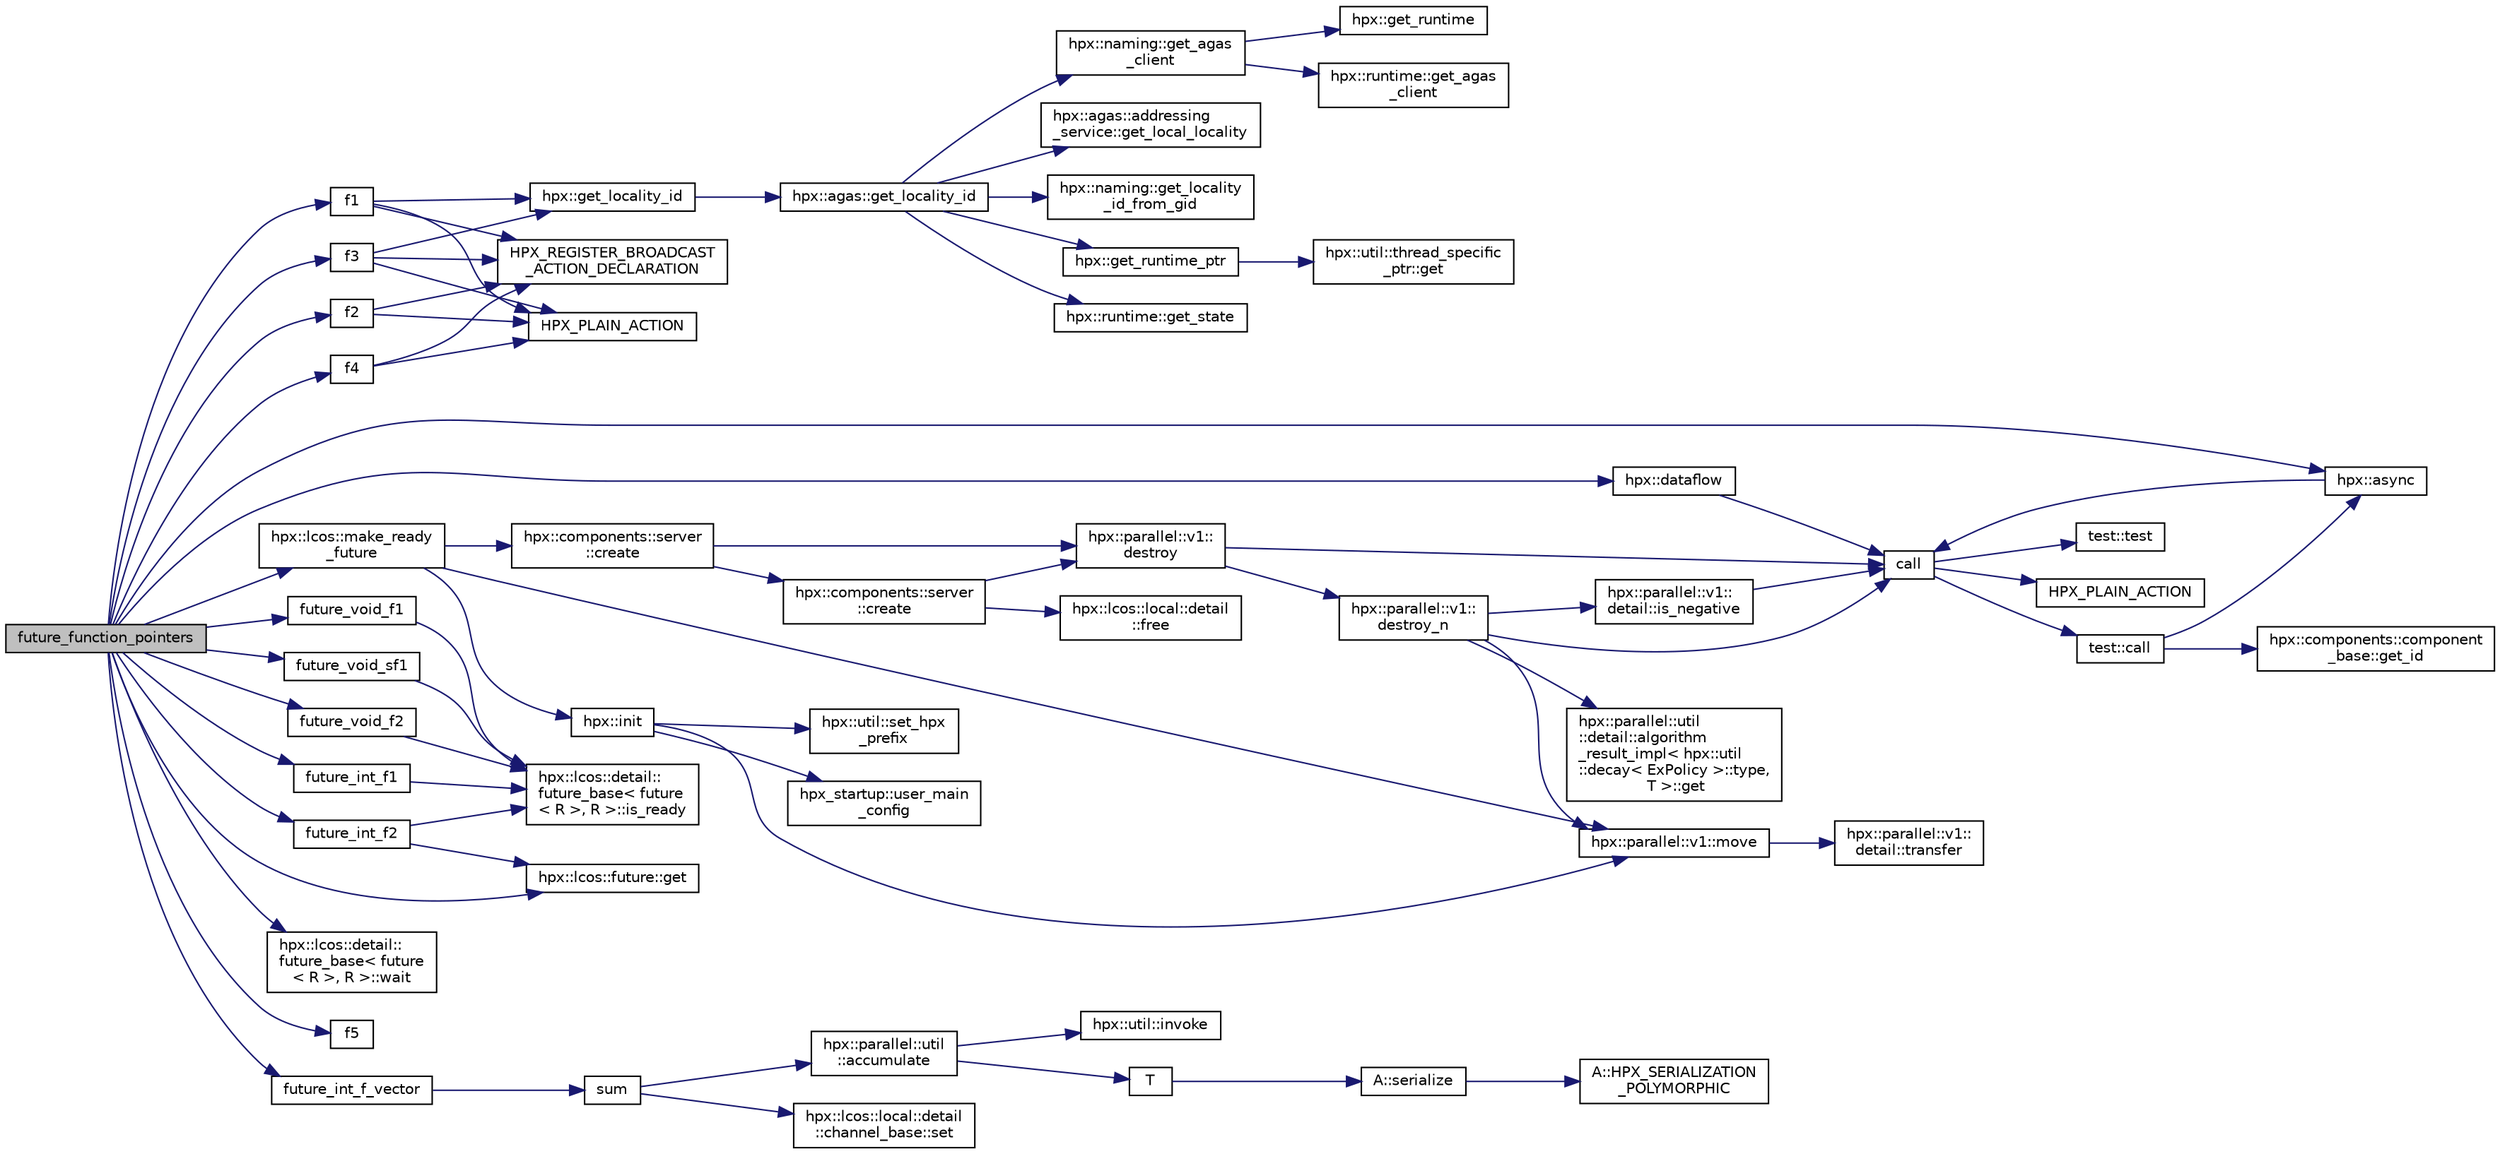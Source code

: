 digraph "future_function_pointers"
{
  edge [fontname="Helvetica",fontsize="10",labelfontname="Helvetica",labelfontsize="10"];
  node [fontname="Helvetica",fontsize="10",shape=record];
  rankdir="LR";
  Node56 [label="future_function_pointers",height=0.2,width=0.4,color="black", fillcolor="grey75", style="filled", fontcolor="black"];
  Node56 -> Node57 [color="midnightblue",fontsize="10",style="solid",fontname="Helvetica"];
  Node57 [label="f1",height=0.2,width=0.4,color="black", fillcolor="white", style="filled",URL="$d8/d8b/broadcast_8cpp.html#a1751fbd41f2529b84514a9dbd767959a"];
  Node57 -> Node58 [color="midnightblue",fontsize="10",style="solid",fontname="Helvetica"];
  Node58 [label="hpx::get_locality_id",height=0.2,width=0.4,color="black", fillcolor="white", style="filled",URL="$d8/d83/namespacehpx.html#a158d7c54a657bb364c1704033010697b",tooltip="Return the number of the locality this function is being called from. "];
  Node58 -> Node59 [color="midnightblue",fontsize="10",style="solid",fontname="Helvetica"];
  Node59 [label="hpx::agas::get_locality_id",height=0.2,width=0.4,color="black", fillcolor="white", style="filled",URL="$dc/d54/namespacehpx_1_1agas.html#a491cc2ddecdf0f1a9129900caa6a4d3e"];
  Node59 -> Node60 [color="midnightblue",fontsize="10",style="solid",fontname="Helvetica"];
  Node60 [label="hpx::get_runtime_ptr",height=0.2,width=0.4,color="black", fillcolor="white", style="filled",URL="$d8/d83/namespacehpx.html#af29daf2bb3e01b4d6495a1742b6cce64"];
  Node60 -> Node61 [color="midnightblue",fontsize="10",style="solid",fontname="Helvetica"];
  Node61 [label="hpx::util::thread_specific\l_ptr::get",height=0.2,width=0.4,color="black", fillcolor="white", style="filled",URL="$d4/d4c/structhpx_1_1util_1_1thread__specific__ptr.html#a3b27d8520710478aa41d1f74206bdba9"];
  Node59 -> Node62 [color="midnightblue",fontsize="10",style="solid",fontname="Helvetica"];
  Node62 [label="hpx::runtime::get_state",height=0.2,width=0.4,color="black", fillcolor="white", style="filled",URL="$d0/d7b/classhpx_1_1runtime.html#ab405f80e060dac95d624520f38b0524c"];
  Node59 -> Node63 [color="midnightblue",fontsize="10",style="solid",fontname="Helvetica"];
  Node63 [label="hpx::naming::get_agas\l_client",height=0.2,width=0.4,color="black", fillcolor="white", style="filled",URL="$d4/dc9/namespacehpx_1_1naming.html#a0408fffd5d34b620712a801b0ae3b032"];
  Node63 -> Node64 [color="midnightblue",fontsize="10",style="solid",fontname="Helvetica"];
  Node64 [label="hpx::get_runtime",height=0.2,width=0.4,color="black", fillcolor="white", style="filled",URL="$d8/d83/namespacehpx.html#aef902cc6c7dd3b9fbadf34d1e850a070"];
  Node63 -> Node65 [color="midnightblue",fontsize="10",style="solid",fontname="Helvetica"];
  Node65 [label="hpx::runtime::get_agas\l_client",height=0.2,width=0.4,color="black", fillcolor="white", style="filled",URL="$d0/d7b/classhpx_1_1runtime.html#aeb5dddd30d6b9861669af8ad44d1a96a"];
  Node59 -> Node66 [color="midnightblue",fontsize="10",style="solid",fontname="Helvetica"];
  Node66 [label="hpx::agas::addressing\l_service::get_local_locality",height=0.2,width=0.4,color="black", fillcolor="white", style="filled",URL="$db/d58/structhpx_1_1agas_1_1addressing__service.html#ab52c19a37c2a7a006c6c15f90ad0539c"];
  Node59 -> Node67 [color="midnightblue",fontsize="10",style="solid",fontname="Helvetica"];
  Node67 [label="hpx::naming::get_locality\l_id_from_gid",height=0.2,width=0.4,color="black", fillcolor="white", style="filled",URL="$d4/dc9/namespacehpx_1_1naming.html#a7fd43037784560bd04fda9b49e33529f"];
  Node57 -> Node68 [color="midnightblue",fontsize="10",style="solid",fontname="Helvetica"];
  Node68 [label="HPX_PLAIN_ACTION",height=0.2,width=0.4,color="black", fillcolor="white", style="filled",URL="$d8/d8b/broadcast_8cpp.html#a19685a0394ce6a99351f7a679f6eeefc"];
  Node57 -> Node69 [color="midnightblue",fontsize="10",style="solid",fontname="Helvetica"];
  Node69 [label="HPX_REGISTER_BROADCAST\l_ACTION_DECLARATION",height=0.2,width=0.4,color="black", fillcolor="white", style="filled",URL="$d7/d38/addressing__service_8cpp.html#a573d764d9cb34eec46a4bdffcf07875f"];
  Node56 -> Node70 [color="midnightblue",fontsize="10",style="solid",fontname="Helvetica"];
  Node70 [label="hpx::dataflow",height=0.2,width=0.4,color="black", fillcolor="white", style="filled",URL="$d8/d83/namespacehpx.html#af190603b22ee0808033d551c432b182e"];
  Node70 -> Node71 [color="midnightblue",fontsize="10",style="solid",fontname="Helvetica"];
  Node71 [label="call",height=0.2,width=0.4,color="black", fillcolor="white", style="filled",URL="$d2/d67/promise__1620_8cpp.html#a58357f0b82bc761e1d0b9091ed563a70"];
  Node71 -> Node72 [color="midnightblue",fontsize="10",style="solid",fontname="Helvetica"];
  Node72 [label="test::test",height=0.2,width=0.4,color="black", fillcolor="white", style="filled",URL="$d8/d89/structtest.html#ab42d5ece712d716b04cb3f686f297a26"];
  Node71 -> Node73 [color="midnightblue",fontsize="10",style="solid",fontname="Helvetica"];
  Node73 [label="HPX_PLAIN_ACTION",height=0.2,width=0.4,color="black", fillcolor="white", style="filled",URL="$d2/d67/promise__1620_8cpp.html#ab96aab827a4b1fcaf66cfe0ba83fef23"];
  Node71 -> Node74 [color="midnightblue",fontsize="10",style="solid",fontname="Helvetica"];
  Node74 [label="test::call",height=0.2,width=0.4,color="black", fillcolor="white", style="filled",URL="$d8/d89/structtest.html#aeb29e7ed6518b9426ccf1344c52620ae"];
  Node74 -> Node75 [color="midnightblue",fontsize="10",style="solid",fontname="Helvetica"];
  Node75 [label="hpx::async",height=0.2,width=0.4,color="black", fillcolor="white", style="filled",URL="$d8/d83/namespacehpx.html#acb7d8e37b73b823956ce144f9a57eaa4"];
  Node75 -> Node71 [color="midnightblue",fontsize="10",style="solid",fontname="Helvetica"];
  Node74 -> Node76 [color="midnightblue",fontsize="10",style="solid",fontname="Helvetica"];
  Node76 [label="hpx::components::component\l_base::get_id",height=0.2,width=0.4,color="black", fillcolor="white", style="filled",URL="$d2/de6/classhpx_1_1components_1_1component__base.html#a4c8fd93514039bdf01c48d66d82b19cd"];
  Node56 -> Node77 [color="midnightblue",fontsize="10",style="solid",fontname="Helvetica"];
  Node77 [label="future_void_f1",height=0.2,width=0.4,color="black", fillcolor="white", style="filled",URL="$d2/d73/local__dataflow__executor_8cpp.html#a9562f3dcd039b16be16607e66538336c"];
  Node77 -> Node78 [color="midnightblue",fontsize="10",style="solid",fontname="Helvetica"];
  Node78 [label="hpx::lcos::detail::\lfuture_base\< future\l\< R \>, R \>::is_ready",height=0.2,width=0.4,color="black", fillcolor="white", style="filled",URL="$d5/dd7/classhpx_1_1lcos_1_1detail_1_1future__base.html#a628625094362627e776fe22b68404111"];
  Node56 -> Node75 [color="midnightblue",fontsize="10",style="solid",fontname="Helvetica"];
  Node56 -> Node79 [color="midnightblue",fontsize="10",style="solid",fontname="Helvetica"];
  Node79 [label="future_void_sf1",height=0.2,width=0.4,color="black", fillcolor="white", style="filled",URL="$d2/d73/local__dataflow__executor_8cpp.html#aa1903ca7b5c793ccc36c665a950bf0b6"];
  Node79 -> Node78 [color="midnightblue",fontsize="10",style="solid",fontname="Helvetica"];
  Node56 -> Node80 [color="midnightblue",fontsize="10",style="solid",fontname="Helvetica"];
  Node80 [label="hpx::lcos::make_ready\l_future",height=0.2,width=0.4,color="black", fillcolor="white", style="filled",URL="$d2/dc9/namespacehpx_1_1lcos.html#a42997564ddfde91d475b8a2cea8f53e4"];
  Node80 -> Node81 [color="midnightblue",fontsize="10",style="solid",fontname="Helvetica"];
  Node81 [label="hpx::init",height=0.2,width=0.4,color="black", fillcolor="white", style="filled",URL="$d8/d83/namespacehpx.html#a3c694ea960b47c56b33351ba16e3d76b",tooltip="Main entry point for launching the HPX runtime system. "];
  Node81 -> Node82 [color="midnightblue",fontsize="10",style="solid",fontname="Helvetica"];
  Node82 [label="hpx::util::set_hpx\l_prefix",height=0.2,width=0.4,color="black", fillcolor="white", style="filled",URL="$df/dad/namespacehpx_1_1util.html#ae40a23c1ba0a48d9304dcf717a95793e"];
  Node81 -> Node83 [color="midnightblue",fontsize="10",style="solid",fontname="Helvetica"];
  Node83 [label="hpx_startup::user_main\l_config",height=0.2,width=0.4,color="black", fillcolor="white", style="filled",URL="$d3/dd2/namespacehpx__startup.html#aaac571d88bd3912a4225a23eb3261637"];
  Node81 -> Node84 [color="midnightblue",fontsize="10",style="solid",fontname="Helvetica"];
  Node84 [label="hpx::parallel::v1::move",height=0.2,width=0.4,color="black", fillcolor="white", style="filled",URL="$db/db9/namespacehpx_1_1parallel_1_1v1.html#aa7c4ede081ce786c9d1eb1adff495cfc"];
  Node84 -> Node85 [color="midnightblue",fontsize="10",style="solid",fontname="Helvetica"];
  Node85 [label="hpx::parallel::v1::\ldetail::transfer",height=0.2,width=0.4,color="black", fillcolor="white", style="filled",URL="$d2/ddd/namespacehpx_1_1parallel_1_1v1_1_1detail.html#ab1b56a05e1885ca7cc7ffa1804dd2f3c"];
  Node80 -> Node86 [color="midnightblue",fontsize="10",style="solid",fontname="Helvetica"];
  Node86 [label="hpx::components::server\l::create",height=0.2,width=0.4,color="black", fillcolor="white", style="filled",URL="$d2/da2/namespacehpx_1_1components_1_1server.html#ac776c89f3d68ceb910e8cee9fa937ab4",tooltip="Create arrays of components using their default constructor. "];
  Node86 -> Node87 [color="midnightblue",fontsize="10",style="solid",fontname="Helvetica"];
  Node87 [label="hpx::components::server\l::create",height=0.2,width=0.4,color="black", fillcolor="white", style="filled",URL="$d2/da2/namespacehpx_1_1components_1_1server.html#a77d26de181c97b444565e230577981bd"];
  Node87 -> Node88 [color="midnightblue",fontsize="10",style="solid",fontname="Helvetica"];
  Node88 [label="hpx::lcos::local::detail\l::free",height=0.2,width=0.4,color="black", fillcolor="white", style="filled",URL="$d4/dcb/namespacehpx_1_1lcos_1_1local_1_1detail.html#a55a940f019734e9bb045dc123cd80e48"];
  Node87 -> Node89 [color="midnightblue",fontsize="10",style="solid",fontname="Helvetica"];
  Node89 [label="hpx::parallel::v1::\ldestroy",height=0.2,width=0.4,color="black", fillcolor="white", style="filled",URL="$db/db9/namespacehpx_1_1parallel_1_1v1.html#acf303558375048e8a7cc9a2c2e09477f"];
  Node89 -> Node71 [color="midnightblue",fontsize="10",style="solid",fontname="Helvetica"];
  Node89 -> Node90 [color="midnightblue",fontsize="10",style="solid",fontname="Helvetica"];
  Node90 [label="hpx::parallel::v1::\ldestroy_n",height=0.2,width=0.4,color="black", fillcolor="white", style="filled",URL="$db/db9/namespacehpx_1_1parallel_1_1v1.html#a71d0691132a300690163f5636bcd5bd3"];
  Node90 -> Node91 [color="midnightblue",fontsize="10",style="solid",fontname="Helvetica"];
  Node91 [label="hpx::parallel::v1::\ldetail::is_negative",height=0.2,width=0.4,color="black", fillcolor="white", style="filled",URL="$d2/ddd/namespacehpx_1_1parallel_1_1v1_1_1detail.html#adf2e40fc4b20ad0fd442ee3118a4d527"];
  Node91 -> Node71 [color="midnightblue",fontsize="10",style="solid",fontname="Helvetica"];
  Node90 -> Node92 [color="midnightblue",fontsize="10",style="solid",fontname="Helvetica"];
  Node92 [label="hpx::parallel::util\l::detail::algorithm\l_result_impl\< hpx::util\l::decay\< ExPolicy \>::type,\l T \>::get",height=0.2,width=0.4,color="black", fillcolor="white", style="filled",URL="$d2/d42/structhpx_1_1parallel_1_1util_1_1detail_1_1algorithm__result__impl.html#ab5b051e8ec74eff5e0e62fd63f5d377e"];
  Node90 -> Node84 [color="midnightblue",fontsize="10",style="solid",fontname="Helvetica"];
  Node90 -> Node71 [color="midnightblue",fontsize="10",style="solid",fontname="Helvetica"];
  Node86 -> Node89 [color="midnightblue",fontsize="10",style="solid",fontname="Helvetica"];
  Node80 -> Node84 [color="midnightblue",fontsize="10",style="solid",fontname="Helvetica"];
  Node56 -> Node93 [color="midnightblue",fontsize="10",style="solid",fontname="Helvetica"];
  Node93 [label="hpx::lcos::detail::\lfuture_base\< future\l\< R \>, R \>::wait",height=0.2,width=0.4,color="black", fillcolor="white", style="filled",URL="$d5/dd7/classhpx_1_1lcos_1_1detail_1_1future__base.html#a028190ad98b2865e267745247b6b5ae8"];
  Node56 -> Node94 [color="midnightblue",fontsize="10",style="solid",fontname="Helvetica"];
  Node94 [label="f2",height=0.2,width=0.4,color="black", fillcolor="white", style="filled",URL="$d8/d8b/broadcast_8cpp.html#a90b718127ae383af9c1b52fb8d5e1166"];
  Node94 -> Node68 [color="midnightblue",fontsize="10",style="solid",fontname="Helvetica"];
  Node94 -> Node69 [color="midnightblue",fontsize="10",style="solid",fontname="Helvetica"];
  Node56 -> Node95 [color="midnightblue",fontsize="10",style="solid",fontname="Helvetica"];
  Node95 [label="future_void_f2",height=0.2,width=0.4,color="black", fillcolor="white", style="filled",URL="$d2/d73/local__dataflow__executor_8cpp.html#a37e6dc16c5f01cf9b7155b4e605f1741"];
  Node95 -> Node78 [color="midnightblue",fontsize="10",style="solid",fontname="Helvetica"];
  Node56 -> Node96 [color="midnightblue",fontsize="10",style="solid",fontname="Helvetica"];
  Node96 [label="f3",height=0.2,width=0.4,color="black", fillcolor="white", style="filled",URL="$d8/d8b/broadcast_8cpp.html#a9bac347cb7dd97427ecd2dd58525b646"];
  Node96 -> Node58 [color="midnightblue",fontsize="10",style="solid",fontname="Helvetica"];
  Node96 -> Node68 [color="midnightblue",fontsize="10",style="solid",fontname="Helvetica"];
  Node96 -> Node69 [color="midnightblue",fontsize="10",style="solid",fontname="Helvetica"];
  Node56 -> Node97 [color="midnightblue",fontsize="10",style="solid",fontname="Helvetica"];
  Node97 [label="future_int_f1",height=0.2,width=0.4,color="black", fillcolor="white", style="filled",URL="$d2/d73/local__dataflow__executor_8cpp.html#a44e7ab689243e077e0ecf561f3ef0247"];
  Node97 -> Node78 [color="midnightblue",fontsize="10",style="solid",fontname="Helvetica"];
  Node56 -> Node98 [color="midnightblue",fontsize="10",style="solid",fontname="Helvetica"];
  Node98 [label="hpx::lcos::future::get",height=0.2,width=0.4,color="black", fillcolor="white", style="filled",URL="$d0/d33/classhpx_1_1lcos_1_1future.html#a8c28269486d5620ac48af349f17bb41c"];
  Node56 -> Node99 [color="midnightblue",fontsize="10",style="solid",fontname="Helvetica"];
  Node99 [label="f4",height=0.2,width=0.4,color="black", fillcolor="white", style="filled",URL="$d8/d8b/broadcast_8cpp.html#a5b236ab98826d39f84ab55740c192155"];
  Node99 -> Node68 [color="midnightblue",fontsize="10",style="solid",fontname="Helvetica"];
  Node99 -> Node69 [color="midnightblue",fontsize="10",style="solid",fontname="Helvetica"];
  Node56 -> Node100 [color="midnightblue",fontsize="10",style="solid",fontname="Helvetica"];
  Node100 [label="future_int_f2",height=0.2,width=0.4,color="black", fillcolor="white", style="filled",URL="$d2/d73/local__dataflow__executor_8cpp.html#abe903af5b28c7c93c15e8c073be6f922"];
  Node100 -> Node78 [color="midnightblue",fontsize="10",style="solid",fontname="Helvetica"];
  Node100 -> Node98 [color="midnightblue",fontsize="10",style="solid",fontname="Helvetica"];
  Node56 -> Node101 [color="midnightblue",fontsize="10",style="solid",fontname="Helvetica"];
  Node101 [label="f5",height=0.2,width=0.4,color="black", fillcolor="white", style="filled",URL="$d2/db4/bind__stateful__test_8cpp.html#ab06564809fe267da5a377a20abddcd94"];
  Node56 -> Node102 [color="midnightblue",fontsize="10",style="solid",fontname="Helvetica"];
  Node102 [label="future_int_f_vector",height=0.2,width=0.4,color="black", fillcolor="white", style="filled",URL="$d2/d73/local__dataflow__executor_8cpp.html#afcf4557c89d7be0656ed5400dfbced44"];
  Node102 -> Node103 [color="midnightblue",fontsize="10",style="solid",fontname="Helvetica"];
  Node103 [label="sum",height=0.2,width=0.4,color="black", fillcolor="white", style="filled",URL="$d0/d3e/local__channel_8cpp.html#a59ccefc587362186eebb8f1a3c9c07ca"];
  Node103 -> Node104 [color="midnightblue",fontsize="10",style="solid",fontname="Helvetica"];
  Node104 [label="hpx::lcos::local::detail\l::channel_base::set",height=0.2,width=0.4,color="black", fillcolor="white", style="filled",URL="$de/d49/classhpx_1_1lcos_1_1local_1_1detail_1_1channel__base.html#a66e3590dcd9d8095083e6ef60147e95d"];
  Node103 -> Node105 [color="midnightblue",fontsize="10",style="solid",fontname="Helvetica"];
  Node105 [label="hpx::parallel::util\l::accumulate",height=0.2,width=0.4,color="black", fillcolor="white", style="filled",URL="$df/dc6/namespacehpx_1_1parallel_1_1util.html#ab57e9fe9dcda3baa915398e2d7ba3d69"];
  Node105 -> Node106 [color="midnightblue",fontsize="10",style="solid",fontname="Helvetica"];
  Node106 [label="T",height=0.2,width=0.4,color="black", fillcolor="white", style="filled",URL="$db/d33/polymorphic__semiintrusive__template_8cpp.html#ad187658f9cb91c1312b39ae7e896f1ea"];
  Node106 -> Node107 [color="midnightblue",fontsize="10",style="solid",fontname="Helvetica"];
  Node107 [label="A::serialize",height=0.2,width=0.4,color="black", fillcolor="white", style="filled",URL="$d7/da0/struct_a.html#a5f5c287cf471e274ed9dda0da1592212"];
  Node107 -> Node108 [color="midnightblue",fontsize="10",style="solid",fontname="Helvetica"];
  Node108 [label="A::HPX_SERIALIZATION\l_POLYMORPHIC",height=0.2,width=0.4,color="black", fillcolor="white", style="filled",URL="$d7/da0/struct_a.html#ada978cc156cebbafddb1f3aa4c01918c"];
  Node105 -> Node109 [color="midnightblue",fontsize="10",style="solid",fontname="Helvetica"];
  Node109 [label="hpx::util::invoke",height=0.2,width=0.4,color="black", fillcolor="white", style="filled",URL="$df/dad/namespacehpx_1_1util.html#a9ed3f52b36e725e476dbf5099134ed3d"];
}
